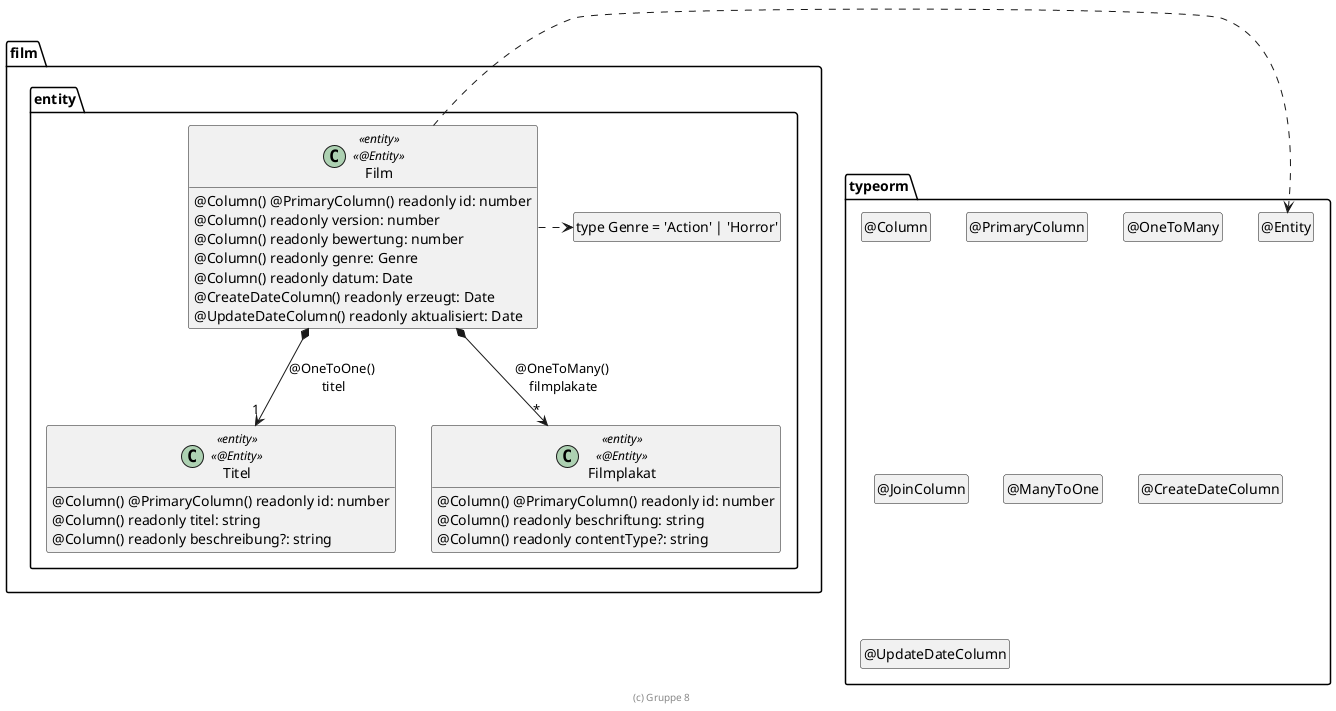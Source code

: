@startuml Entity

package typeorm {
  class "@Entity" as Entity
  hide Entity circle
  class "@Column" as Column
  hide Column circle
  class "@PrimaryColumn" as PrimaryColumn
  hide PrimaryColumn circle
  class "@OneToMany" as OneToMany
  hide OneToMany circle
  class "@JoinColumn" as JoinColumn
  hide JoinColumn circle
  class "@ManyToOne" as ManyToOne
  hide ManyToOne circle
  class "@CreateDateColumn" as CreateDateColumn
  hide CreateDateColumn circle
  class "@UpdateDateColumn" as UpdateDateColumn
  hide UpdateDateColumn circle
}

package film.entity {
  class "type Genre = 'Action' | 'Horror'" as Genre
  hide Genre circle

  class Film <<entity>> <<@Entity>> {
    @Column() @PrimaryColumn() readonly id: number
    @Column() readonly version: number
    @Column() readonly bewertung: number
    @Column() readonly genre: Genre
    @Column() readonly datum: Date
    @CreateDateColumn() readonly erzeugt: Date
    @UpdateDateColumn() readonly aktualisiert: Date
  }

  class Titel <<entity>> <<@Entity>> {
    @Column() @PrimaryColumn() readonly id: number
    @Column() readonly titel: string
    @Column() readonly beschreibung?: string
  }

  class Filmplakat <<entity>> <<@Entity>> {
    @Column() @PrimaryColumn() readonly id: number
    @Column() readonly beschriftung: string
    @Column() readonly contentType?: string
  }

  Film *--> "1" Titel : @OneToOne() \ntitel
  Film *--> "*" Filmplakat : @OneToMany() \nfilmplakate

  Film .right.> Entity
  Film .right.> Genre
}

hide empty members

footer (c) Gruppe 8

@enduml
